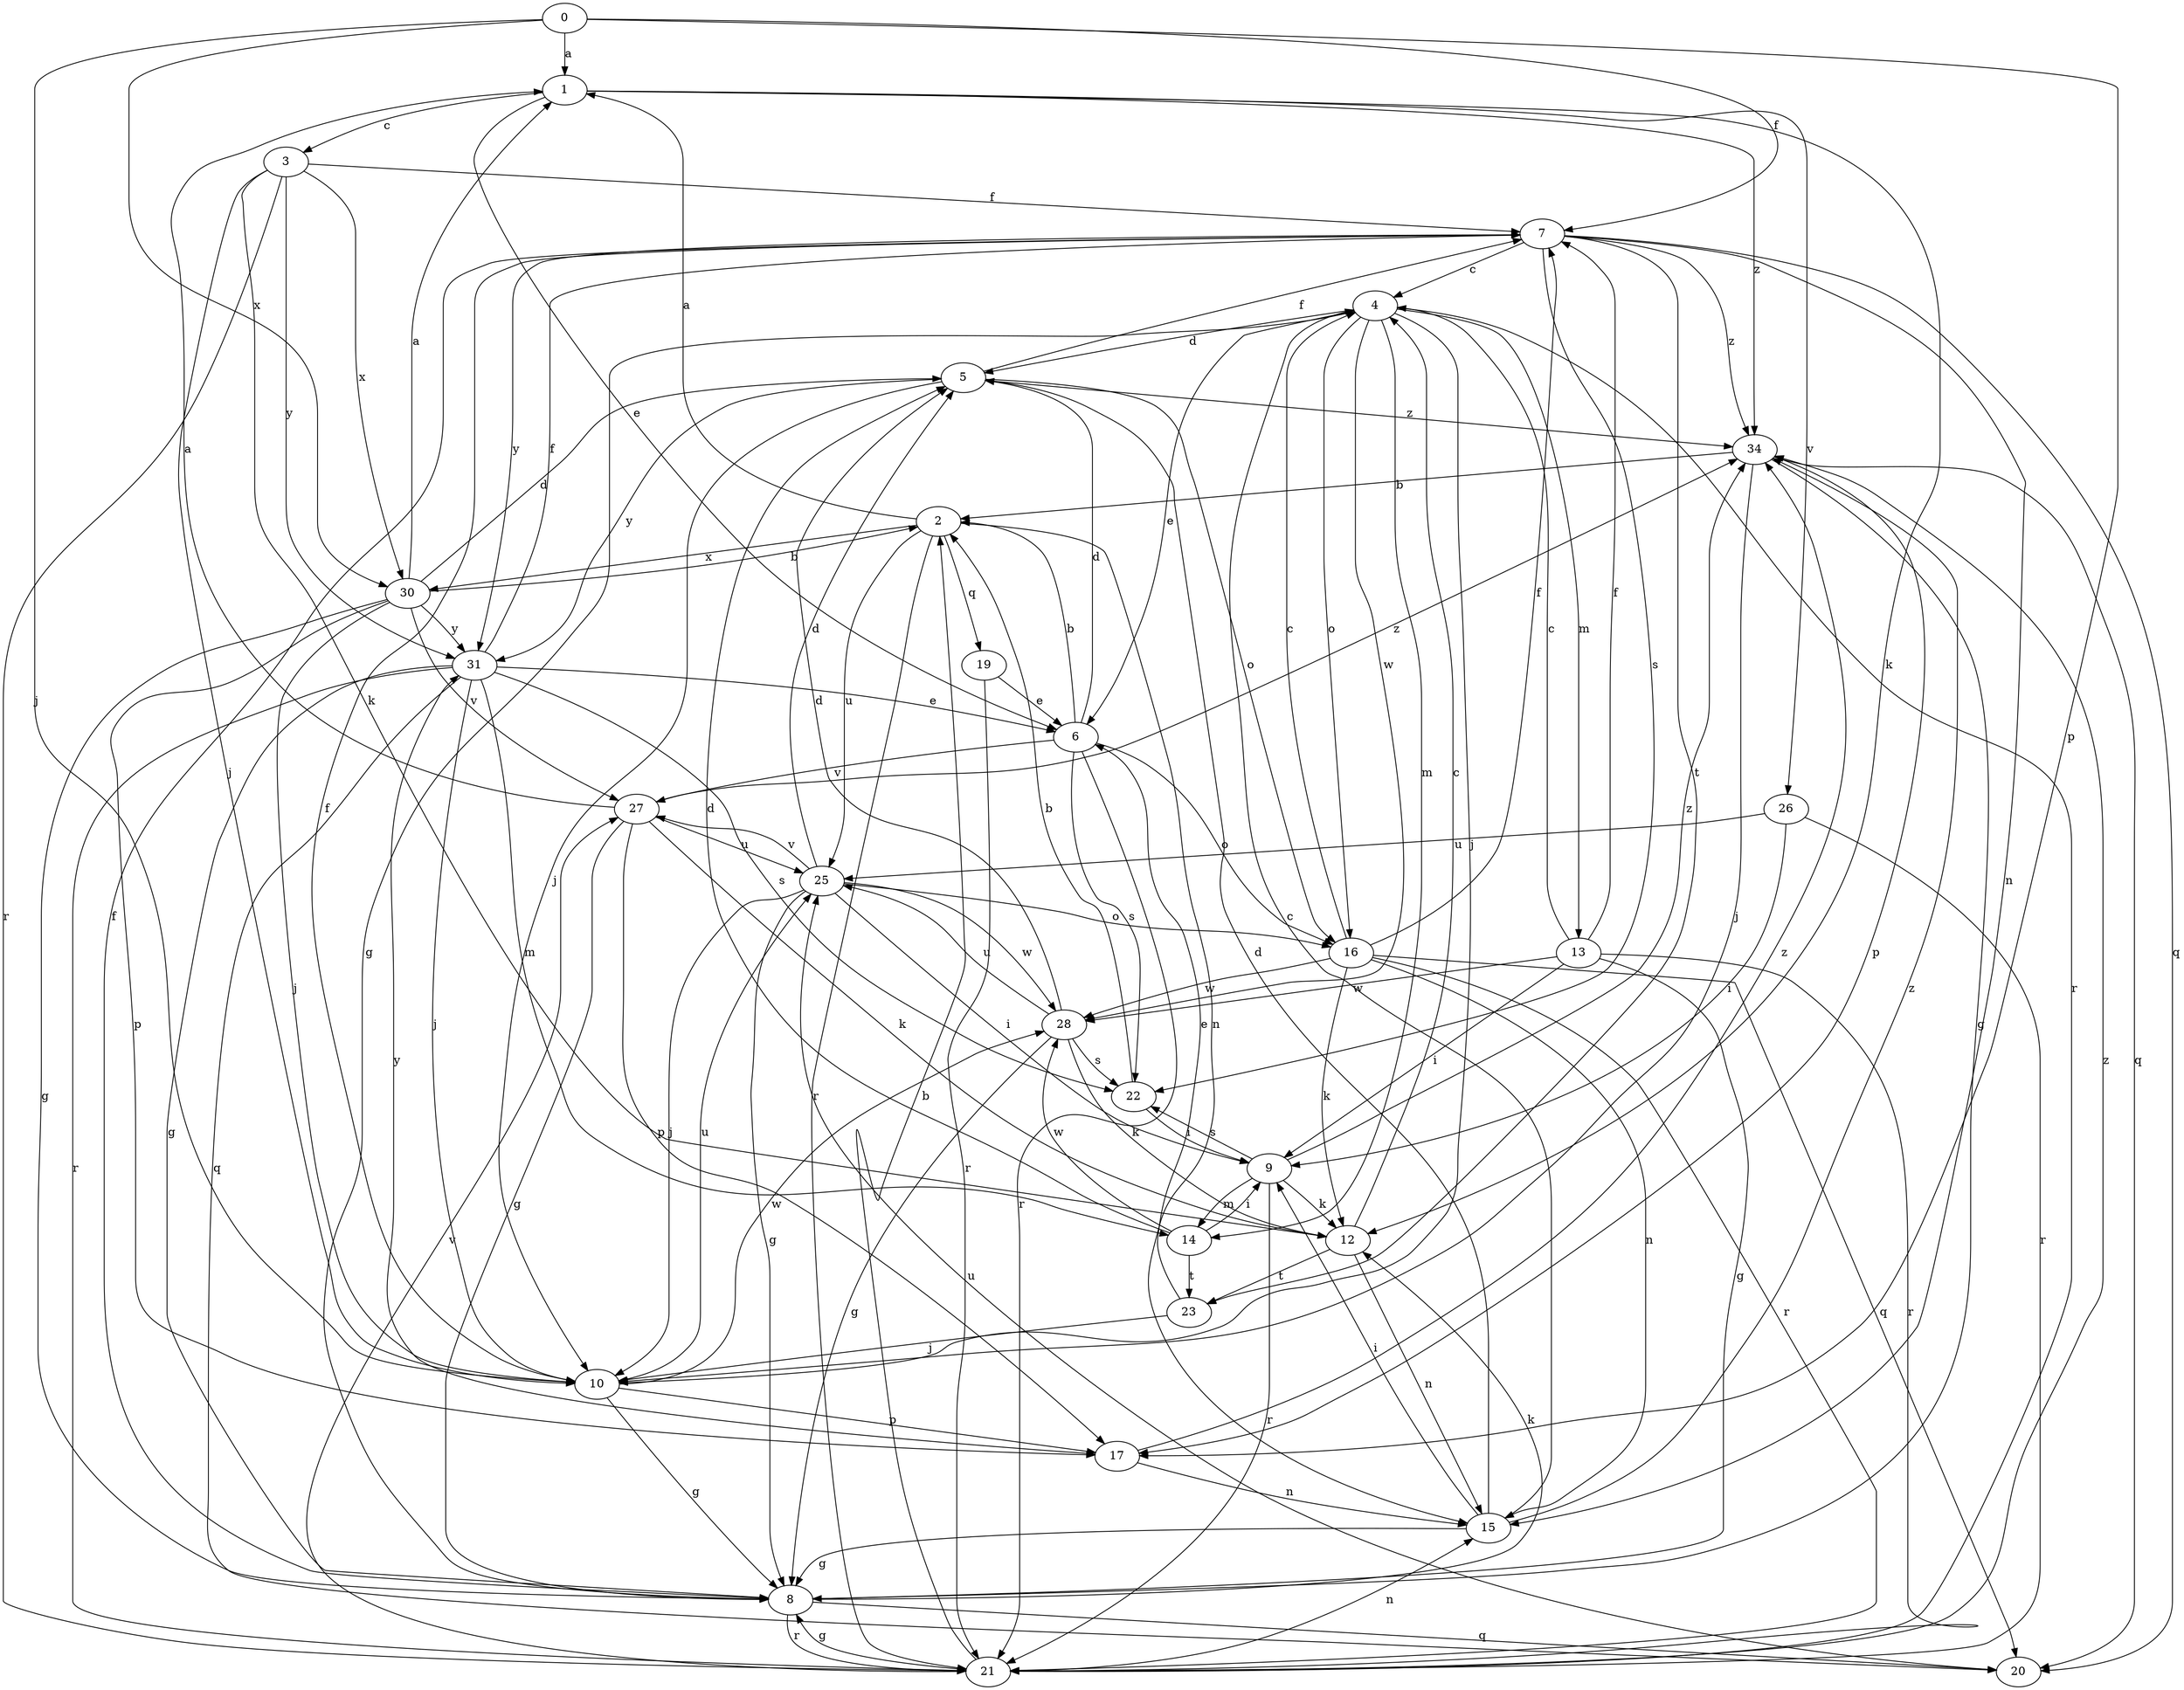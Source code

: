 strict digraph  {
0;
1;
2;
3;
4;
5;
6;
7;
8;
9;
10;
12;
13;
14;
15;
16;
17;
19;
20;
21;
22;
23;
25;
26;
27;
28;
30;
31;
34;
0 -> 1  [label=a];
0 -> 7  [label=f];
0 -> 10  [label=j];
0 -> 17  [label=p];
0 -> 30  [label=x];
1 -> 3  [label=c];
1 -> 6  [label=e];
1 -> 12  [label=k];
1 -> 26  [label=v];
1 -> 34  [label=z];
2 -> 1  [label=a];
2 -> 15  [label=n];
2 -> 19  [label=q];
2 -> 21  [label=r];
2 -> 25  [label=u];
2 -> 30  [label=x];
3 -> 7  [label=f];
3 -> 10  [label=j];
3 -> 12  [label=k];
3 -> 21  [label=r];
3 -> 30  [label=x];
3 -> 31  [label=y];
4 -> 5  [label=d];
4 -> 6  [label=e];
4 -> 8  [label=g];
4 -> 10  [label=j];
4 -> 13  [label=m];
4 -> 14  [label=m];
4 -> 16  [label=o];
4 -> 21  [label=r];
4 -> 28  [label=w];
5 -> 7  [label=f];
5 -> 10  [label=j];
5 -> 16  [label=o];
5 -> 31  [label=y];
5 -> 34  [label=z];
6 -> 2  [label=b];
6 -> 5  [label=d];
6 -> 16  [label=o];
6 -> 21  [label=r];
6 -> 22  [label=s];
6 -> 27  [label=v];
7 -> 4  [label=c];
7 -> 15  [label=n];
7 -> 20  [label=q];
7 -> 22  [label=s];
7 -> 23  [label=t];
7 -> 31  [label=y];
7 -> 34  [label=z];
8 -> 7  [label=f];
8 -> 12  [label=k];
8 -> 20  [label=q];
8 -> 21  [label=r];
9 -> 12  [label=k];
9 -> 14  [label=m];
9 -> 21  [label=r];
9 -> 22  [label=s];
9 -> 34  [label=z];
10 -> 7  [label=f];
10 -> 8  [label=g];
10 -> 17  [label=p];
10 -> 25  [label=u];
10 -> 28  [label=w];
12 -> 4  [label=c];
12 -> 15  [label=n];
12 -> 23  [label=t];
13 -> 4  [label=c];
13 -> 7  [label=f];
13 -> 8  [label=g];
13 -> 9  [label=i];
13 -> 21  [label=r];
13 -> 28  [label=w];
14 -> 5  [label=d];
14 -> 9  [label=i];
14 -> 23  [label=t];
14 -> 28  [label=w];
15 -> 4  [label=c];
15 -> 5  [label=d];
15 -> 8  [label=g];
15 -> 9  [label=i];
15 -> 34  [label=z];
16 -> 4  [label=c];
16 -> 7  [label=f];
16 -> 12  [label=k];
16 -> 15  [label=n];
16 -> 20  [label=q];
16 -> 21  [label=r];
16 -> 28  [label=w];
17 -> 15  [label=n];
17 -> 31  [label=y];
17 -> 34  [label=z];
19 -> 6  [label=e];
19 -> 21  [label=r];
20 -> 25  [label=u];
21 -> 2  [label=b];
21 -> 8  [label=g];
21 -> 15  [label=n];
21 -> 27  [label=v];
21 -> 34  [label=z];
22 -> 2  [label=b];
22 -> 9  [label=i];
23 -> 6  [label=e];
23 -> 10  [label=j];
25 -> 5  [label=d];
25 -> 8  [label=g];
25 -> 9  [label=i];
25 -> 10  [label=j];
25 -> 16  [label=o];
25 -> 27  [label=v];
25 -> 28  [label=w];
26 -> 9  [label=i];
26 -> 21  [label=r];
26 -> 25  [label=u];
27 -> 1  [label=a];
27 -> 8  [label=g];
27 -> 12  [label=k];
27 -> 17  [label=p];
27 -> 25  [label=u];
27 -> 34  [label=z];
28 -> 5  [label=d];
28 -> 8  [label=g];
28 -> 12  [label=k];
28 -> 22  [label=s];
28 -> 25  [label=u];
30 -> 1  [label=a];
30 -> 2  [label=b];
30 -> 5  [label=d];
30 -> 8  [label=g];
30 -> 10  [label=j];
30 -> 17  [label=p];
30 -> 27  [label=v];
30 -> 31  [label=y];
31 -> 6  [label=e];
31 -> 7  [label=f];
31 -> 8  [label=g];
31 -> 10  [label=j];
31 -> 14  [label=m];
31 -> 20  [label=q];
31 -> 21  [label=r];
31 -> 22  [label=s];
34 -> 2  [label=b];
34 -> 8  [label=g];
34 -> 10  [label=j];
34 -> 17  [label=p];
34 -> 20  [label=q];
}
